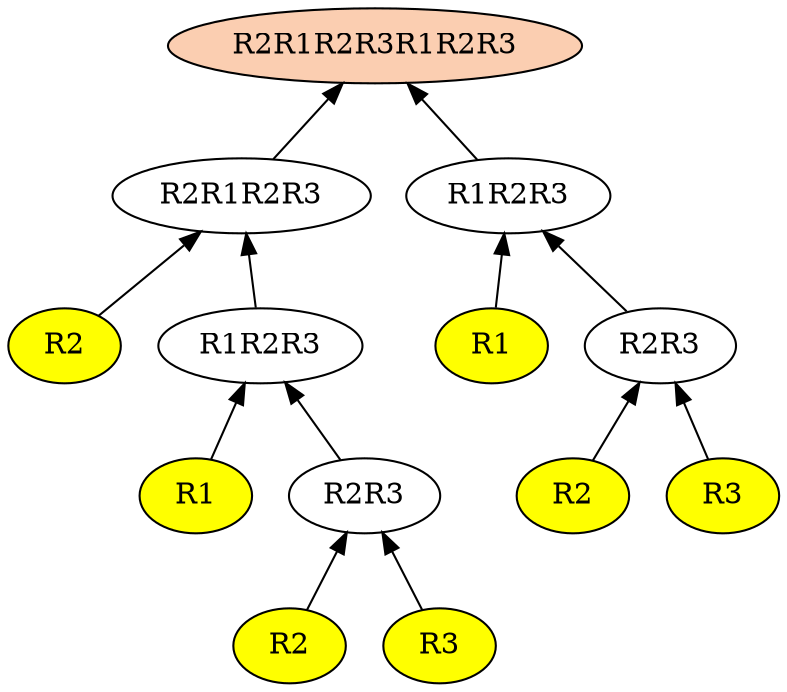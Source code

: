 digraph G {
rankdir = BT;
1[style=filled, fillcolor= "#FBCEB1", label=R2R1R2R3R1R2R3];
2[label=R2R1R2R3];
2->1
3[label=R1R2R3];
3->1
4[label=R2];
4->2
5[label=R1R2R3];
5->2
4[style=filled, fillcolor=yellow];
10[label=R1];
10->5
11[label=R2R3];
11->5
10[style=filled, fillcolor=yellow];
22[label=R2];
22->11
23[label=R3];
23->11
22[style=filled, fillcolor=yellow];
23[style=filled, fillcolor=yellow];
6[label=R1];
6->3
7[label=R2R3];
7->3
6[style=filled, fillcolor=yellow];
14[label=R2];
14->7
15[label=R3];
15->7
14[style=filled, fillcolor=yellow];
15[style=filled, fillcolor=yellow];
}